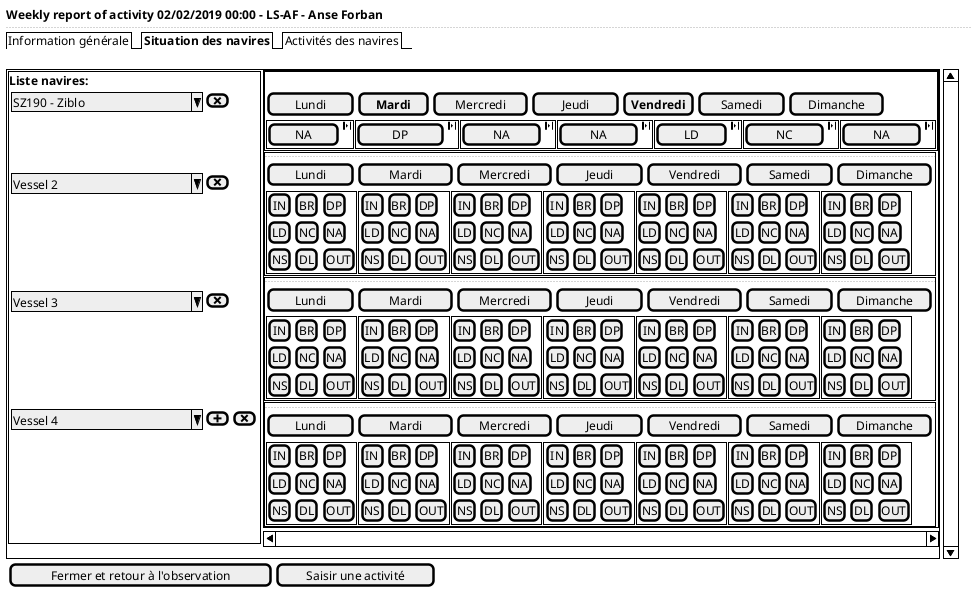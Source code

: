 @startsalt
{
  <b>Weekly report of activity 02/02/2019 00:00 - LS-AF - Anse Forban
  ..
  {/ Information générale | <b>Situation des navires | Activités des navires }
  .
  {SI
      {
      {+
          <b>Liste navires:
          {{ ^SZ190 - Ziblo         ^ | [<&x>]}}
          .
          .
          .
          {{ ^Vessel 2              ^ | [<&x>]}}
          .
          .
          .
          .
          .
          {{ ^Vessel 3              ^ | [<&x>]}}
          .
          .
          .
          .
          .
          {{ ^Vessel 4              ^ | [<&plus>] | [<&x>]}}
          .
          .
          .
          .
          .
          .
      }
      } |
      {S-
          {+
            {
                .
                [Lundi     ] | [<b>Mardi   ] | [Mercredi   ] | [Jeudi     ] | [<b>Vendredi] | [Samedi    ] | [Dimanche   ]
            }
                {
                    {+
                        [NA      ] | <&collapse-right>
                    } |
                    {+
                        [DP        ] | <&collapse-right>
                    } |
                    {+
                        [NA       ] | <&collapse-right>
                    } |
                    {+
                        [NA       ] | <&collapse-right>
                    } |
                    {+
                        [LD      ] | <&collapse-right>
                    } |
                    {+
                        [NC       ] | <&collapse-right>
                    } |
                    {+
                        [NA       ] | <&collapse-right>
                    } |
                }
          }
          {+
            ..
            {
                [Lundi     ] | [   Mardi   ] | [Mercredi   ] | [Jeudi     ] | [   Vendredi] | [Samedi    ] | [Dimanche   ]
            }
                {
                    {+
                        [IN] | [BR] | [DP]
                        [LD] | [NC] | [NA]
                        [NS] | [DL] | [OUT]
                    } |
                    {+
                        [IN] | [BR] | [DP]
                        [LD] | [NC] | [NA]
                        [NS] | [DL] | [OUT]
                    } |
                            {+
                                [IN] | [BR] | [DP]
                                [LD] | [NC] | [NA]
                                [NS] | [DL] | [OUT]
                            } |
                    {+
                        [IN] | [BR] | [DP]
                        [LD] | [NC] | [NA]
                        [NS] | [DL] | [OUT]
                    } |
                    {+
                        [IN] | [BR] | [DP]
                        [LD] | [NC] | [NA]
                        [NS] | [DL] | [OUT]
                    } |
                    {+
                        [IN] | [BR] | [DP]
                        [LD] | [NC] | [NA]
                        [NS] | [DL] | [OUT]
                    } |
                    {+
                        [IN] | [BR] | [DP]
                        [LD] | [NC] | [NA]
                        [NS] | [DL] | [OUT]
                    }
                }
          }
          {+
            ..
            {
                [Lundi     ] | [   Mardi   ] | [Mercredi   ] | [Jeudi     ] | [   Vendredi] | [Samedi    ] | [Dimanche   ]
            }
                {
                    {+
                        [IN] | [BR] | [DP]
                        [LD] | [NC] | [NA]
                        [NS] | [DL] | [OUT]
                    } |
                    {+
                        [IN] | [BR] | [DP]
                        [LD] | [NC] | [NA]
                        [NS] | [DL] | [OUT]
                    } |
                            {+
                                [IN] | [BR] | [DP]
                                [LD] | [NC] | [NA]
                                [NS] | [DL] | [OUT]
                            } |
                    {+
                        [IN] | [BR] | [DP]
                        [LD] | [NC] | [NA]
                        [NS] | [DL] | [OUT]
                    } |
                    {+
                        [IN] | [BR] | [DP]
                        [LD] | [NC] | [NA]
                        [NS] | [DL] | [OUT]
                    } |
                    {+
                        [IN] | [BR] | [DP]
                        [LD] | [NC] | [NA]
                        [NS] | [DL] | [OUT]
                    } |
                    {+
                        [IN] | [BR] | [DP]
                        [LD] | [NC] | [NA]
                        [NS] | [DL] | [OUT]
                    }
                }
          }
          {+
            ..
            {
                [Lundi     ] | [   Mardi   ] | [Mercredi   ] | [Jeudi     ] | [   Vendredi] | [Samedi    ] | [Dimanche   ]
            }
                {
                    {+
                        [IN] | [BR] | [DP]
                        [LD] | [NC] | [NA]
                        [NS] | [DL] | [OUT]
                    } |
                    {+
                        [IN] | [BR] | [DP]
                        [LD] | [NC] | [NA]
                        [NS] | [DL] | [OUT]
                    } |
                            {+
                                [IN] | [BR] | [DP]
                                [LD] | [NC] | [NA]
                                [NS] | [DL] | [OUT]
                            } |
                    {+
                        [IN] | [BR] | [DP]
                        [LD] | [NC] | [NA]
                        [NS] | [DL] | [OUT]
                    } |
                    {+
                        [IN] | [BR] | [DP]
                        [LD] | [NC] | [NA]
                        [NS] | [DL] | [OUT]
                    } |
                    {+
                        [IN] | [BR] | [DP]
                        [LD] | [NC] | [NA]
                        [NS] | [DL] | [OUT]
                    } |
                    {+
                        [IN] | [BR] | [DP]
                        [LD] | [NC] | [NA]
                        [NS] | [DL] | [OUT]
                    }
                }
          }
      }
  }
  {{[Fermer et retour à l'observation] | [Saisir une activité]}}
}
@endsalt
